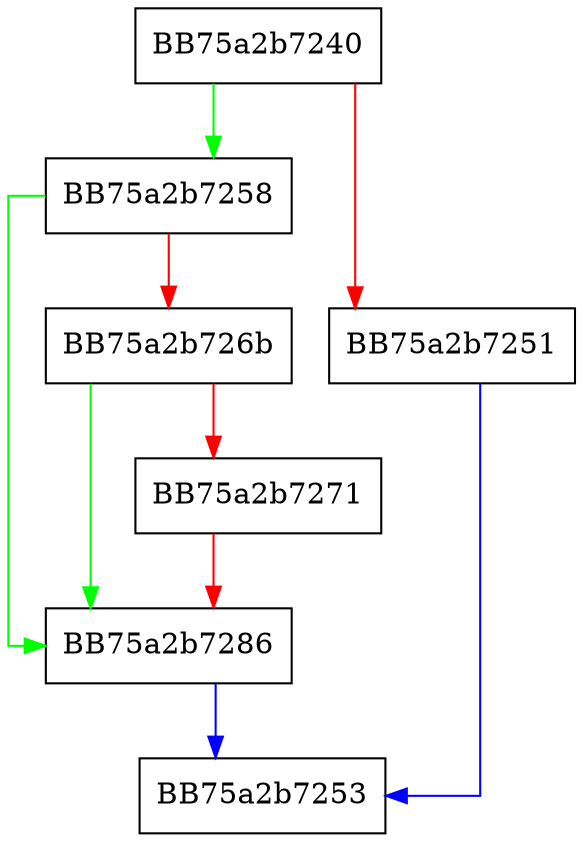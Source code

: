 digraph Seek {
  node [shape="box"];
  graph [splines=ortho];
  BB75a2b7240 -> BB75a2b7258 [color="green"];
  BB75a2b7240 -> BB75a2b7251 [color="red"];
  BB75a2b7251 -> BB75a2b7253 [color="blue"];
  BB75a2b7258 -> BB75a2b7286 [color="green"];
  BB75a2b7258 -> BB75a2b726b [color="red"];
  BB75a2b726b -> BB75a2b7286 [color="green"];
  BB75a2b726b -> BB75a2b7271 [color="red"];
  BB75a2b7271 -> BB75a2b7286 [color="red"];
  BB75a2b7286 -> BB75a2b7253 [color="blue"];
}